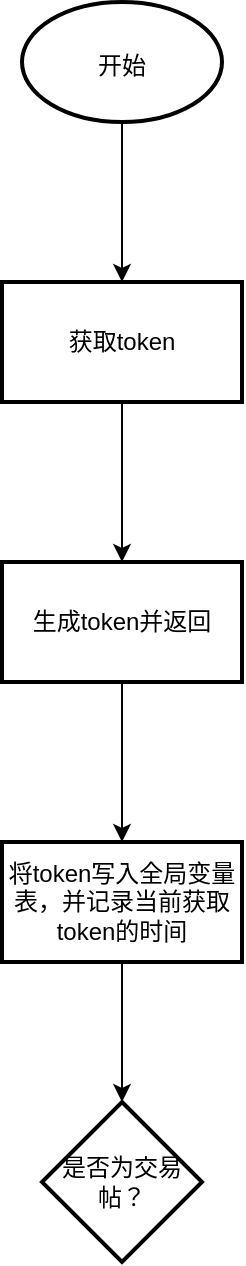 <mxfile version="15.7.3" type="device" pages="3"><diagram id="9lxuPxLHdv5arqM0B8B9" name="页面监听加载"><mxGraphModel dx="1038" dy="641" grid="1" gridSize="10" guides="1" tooltips="1" connect="1" arrows="1" fold="1" page="1" pageScale="1" pageWidth="1920" pageHeight="1200" math="0" shadow="0"><root><mxCell id="jcQryCBIfDhEvozeHaaQ-0"/><mxCell id="jcQryCBIfDhEvozeHaaQ-1" parent="jcQryCBIfDhEvozeHaaQ-0"/><mxCell id="vbX4BFHpU-1ildD5aXD3-2" value="" style="edgeStyle=orthogonalEdgeStyle;rounded=0;orthogonalLoop=1;jettySize=auto;html=1;fontSize=12;fontColor=#000000;" edge="1" parent="jcQryCBIfDhEvozeHaaQ-1" source="vbX4BFHpU-1ildD5aXD3-0" target="vbX4BFHpU-1ildD5aXD3-1"><mxGeometry relative="1" as="geometry"/></mxCell><mxCell id="vbX4BFHpU-1ildD5aXD3-0" value="&lt;font style=&quot;font-size: 12px&quot;&gt;开始&lt;/font&gt;" style="strokeWidth=2;html=1;shape=mxgraph.flowchart.start_1;whiteSpace=wrap;fontSize=16;fontColor=#000000;" vertex="1" parent="jcQryCBIfDhEvozeHaaQ-1"><mxGeometry x="320" y="120" width="100" height="60" as="geometry"/></mxCell><mxCell id="vbX4BFHpU-1ildD5aXD3-4" value="" style="edgeStyle=orthogonalEdgeStyle;rounded=0;orthogonalLoop=1;jettySize=auto;html=1;fontSize=12;fontColor=#000000;" edge="1" parent="jcQryCBIfDhEvozeHaaQ-1" source="vbX4BFHpU-1ildD5aXD3-1" target="vbX4BFHpU-1ildD5aXD3-3"><mxGeometry relative="1" as="geometry"/></mxCell><mxCell id="vbX4BFHpU-1ildD5aXD3-1" value="获取token" style="whiteSpace=wrap;html=1;fontSize=12;fontColor=#000000;strokeWidth=2;" vertex="1" parent="jcQryCBIfDhEvozeHaaQ-1"><mxGeometry x="310" y="260" width="120" height="60" as="geometry"/></mxCell><mxCell id="vbX4BFHpU-1ildD5aXD3-6" value="" style="edgeStyle=orthogonalEdgeStyle;rounded=0;orthogonalLoop=1;jettySize=auto;html=1;fontSize=12;fontColor=#000000;" edge="1" parent="jcQryCBIfDhEvozeHaaQ-1" source="vbX4BFHpU-1ildD5aXD3-3" target="vbX4BFHpU-1ildD5aXD3-5"><mxGeometry relative="1" as="geometry"/></mxCell><mxCell id="vbX4BFHpU-1ildD5aXD3-3" value="生成token并返回" style="whiteSpace=wrap;html=1;fontSize=12;fontColor=#000000;strokeWidth=2;" vertex="1" parent="jcQryCBIfDhEvozeHaaQ-1"><mxGeometry x="310" y="400" width="120" height="60" as="geometry"/></mxCell><mxCell id="vbX4BFHpU-1ildD5aXD3-10" value="" style="edgeStyle=orthogonalEdgeStyle;rounded=0;orthogonalLoop=1;jettySize=auto;html=1;fontSize=12;fontColor=#000000;" edge="1" parent="jcQryCBIfDhEvozeHaaQ-1" source="vbX4BFHpU-1ildD5aXD3-5" target="vbX4BFHpU-1ildD5aXD3-9"><mxGeometry relative="1" as="geometry"/></mxCell><mxCell id="vbX4BFHpU-1ildD5aXD3-5" value="&lt;span&gt;将token写入全局变量表，并记录当前获取token的时间&lt;/span&gt;" style="whiteSpace=wrap;html=1;fontColor=#000000;strokeWidth=2;" vertex="1" parent="jcQryCBIfDhEvozeHaaQ-1"><mxGeometry x="310" y="540" width="120" height="60" as="geometry"/></mxCell><mxCell id="vbX4BFHpU-1ildD5aXD3-9" value="是否为交易帖？" style="rhombus;whiteSpace=wrap;html=1;fontColor=#000000;strokeWidth=2;" vertex="1" parent="jcQryCBIfDhEvozeHaaQ-1"><mxGeometry x="330" y="670" width="80" height="80" as="geometry"/></mxCell></root></mxGraphModel></diagram><diagram id="W0v458UJ3tR6d_tDg_zP" name="发布帖子"><mxGraphModel dx="3141" dy="754" grid="1" gridSize="10" guides="1" tooltips="1" connect="1" arrows="1" fold="1" page="1" pageScale="1" pageWidth="1920" pageHeight="1200" math="0" shadow="0"><root><mxCell id="0"/><mxCell id="1" parent="0"/><mxCell id="JTKMZXBK9pselVvrjSC3-13" value="" style="edgeStyle=orthogonalEdgeStyle;rounded=0;orthogonalLoop=1;jettySize=auto;html=1;" edge="1" parent="1" source="JTKMZXBK9pselVvrjSC3-1" target="JTKMZXBK9pselVvrjSC3-12"><mxGeometry relative="1" as="geometry"/></mxCell><mxCell id="JTKMZXBK9pselVvrjSC3-1" value="开始" style="strokeWidth=2;html=1;shape=mxgraph.flowchart.start_1;whiteSpace=wrap;" vertex="1" parent="1"><mxGeometry x="150" y="70" width="100" height="60" as="geometry"/></mxCell><mxCell id="JTKMZXBK9pselVvrjSC3-15" value="" style="edgeStyle=orthogonalEdgeStyle;rounded=0;orthogonalLoop=1;jettySize=auto;html=1;" edge="1" parent="1" source="JTKMZXBK9pselVvrjSC3-12" target="JTKMZXBK9pselVvrjSC3-14"><mxGeometry relative="1" as="geometry"/></mxCell><mxCell id="JTKMZXBK9pselVvrjSC3-67" value="N" style="edgeLabel;html=1;align=center;verticalAlign=middle;resizable=0;points=[];fontSize=16;" vertex="1" connectable="0" parent="JTKMZXBK9pselVvrjSC3-15"><mxGeometry x="-0.897" y="2" relative="1" as="geometry"><mxPoint x="-1" as="offset"/></mxGeometry></mxCell><mxCell id="JTKMZXBK9pselVvrjSC3-57" style="edgeStyle=orthogonalEdgeStyle;rounded=0;orthogonalLoop=1;jettySize=auto;html=1;exitX=1;exitY=0.5;exitDx=0;exitDy=0;" edge="1" parent="1" source="JTKMZXBK9pselVvrjSC3-12" target="JTKMZXBK9pselVvrjSC3-18"><mxGeometry relative="1" as="geometry"/></mxCell><mxCell id="JTKMZXBK9pselVvrjSC3-68" value="Y" style="edgeLabel;html=1;align=center;verticalAlign=middle;resizable=0;points=[];fontSize=16;" vertex="1" connectable="0" parent="JTKMZXBK9pselVvrjSC3-57"><mxGeometry x="-0.74" relative="1" as="geometry"><mxPoint x="-1" as="offset"/></mxGeometry></mxCell><mxCell id="JTKMZXBK9pselVvrjSC3-12" value="是否为登录状态？" style="rhombus;whiteSpace=wrap;html=1;strokeWidth=2;" vertex="1" parent="1"><mxGeometry x="160" y="223" width="80" height="80" as="geometry"/></mxCell><mxCell id="JTKMZXBK9pselVvrjSC3-91" style="edgeStyle=orthogonalEdgeStyle;rounded=0;orthogonalLoop=1;jettySize=auto;html=1;exitX=0.5;exitY=1;exitDx=0;exitDy=0;entryX=0.5;entryY=0;entryDx=0;entryDy=0;fontSize=16;" edge="1" parent="1" source="JTKMZXBK9pselVvrjSC3-14" target="JTKMZXBK9pselVvrjSC3-26"><mxGeometry relative="1" as="geometry"/></mxCell><mxCell id="JTKMZXBK9pselVvrjSC3-14" value="弹出提示框" style="whiteSpace=wrap;html=1;strokeWidth=2;" vertex="1" parent="1"><mxGeometry x="-70" y="1023" width="120" height="60" as="geometry"/></mxCell><mxCell id="JTKMZXBK9pselVvrjSC3-21" value="" style="edgeStyle=orthogonalEdgeStyle;rounded=0;orthogonalLoop=1;jettySize=auto;html=1;" edge="1" parent="1" source="JTKMZXBK9pselVvrjSC3-18" target="JTKMZXBK9pselVvrjSC3-20"><mxGeometry relative="1" as="geometry"/></mxCell><mxCell id="JTKMZXBK9pselVvrjSC3-70" value="N" style="edgeLabel;html=1;align=center;verticalAlign=middle;resizable=0;points=[];fontSize=16;" vertex="1" connectable="0" parent="JTKMZXBK9pselVvrjSC3-21"><mxGeometry x="-0.217" relative="1" as="geometry"><mxPoint as="offset"/></mxGeometry></mxCell><mxCell id="JTKMZXBK9pselVvrjSC3-23" value="" style="edgeStyle=orthogonalEdgeStyle;rounded=0;orthogonalLoop=1;jettySize=auto;html=1;" edge="1" parent="1" source="JTKMZXBK9pselVvrjSC3-18" target="JTKMZXBK9pselVvrjSC3-22"><mxGeometry relative="1" as="geometry"/></mxCell><mxCell id="JTKMZXBK9pselVvrjSC3-71" value="Y" style="edgeLabel;html=1;align=center;verticalAlign=middle;resizable=0;points=[];fontSize=16;" vertex="1" connectable="0" parent="JTKMZXBK9pselVvrjSC3-23"><mxGeometry x="-0.176" y="3" relative="1" as="geometry"><mxPoint as="offset"/></mxGeometry></mxCell><mxCell id="JTKMZXBK9pselVvrjSC3-18" value="是否为交易帖？" style="rhombus;whiteSpace=wrap;html=1;strokeWidth=2;" vertex="1" parent="1"><mxGeometry x="370" y="343" width="80" height="80" as="geometry"/></mxCell><mxCell id="JTKMZXBK9pselVvrjSC3-29" value="Y" style="edgeStyle=orthogonalEdgeStyle;rounded=0;orthogonalLoop=1;jettySize=auto;html=1;fontSize=16;" edge="1" parent="1" source="JTKMZXBK9pselVvrjSC3-20" target="JTKMZXBK9pselVvrjSC3-28"><mxGeometry relative="1" as="geometry"/></mxCell><mxCell id="JTKMZXBK9pselVvrjSC3-64" style="edgeStyle=orthogonalEdgeStyle;rounded=0;orthogonalLoop=1;jettySize=auto;html=1;exitX=0;exitY=0.5;exitDx=0;exitDy=0;entryX=1;entryY=0.5;entryDx=0;entryDy=0;" edge="1" parent="1" source="JTKMZXBK9pselVvrjSC3-20" target="JTKMZXBK9pselVvrjSC3-14"><mxGeometry relative="1" as="geometry"/></mxCell><mxCell id="JTKMZXBK9pselVvrjSC3-72" value="N" style="edgeLabel;html=1;align=center;verticalAlign=middle;resizable=0;points=[];fontSize=16;" vertex="1" connectable="0" parent="JTKMZXBK9pselVvrjSC3-64"><mxGeometry x="-0.794" relative="1" as="geometry"><mxPoint as="offset"/></mxGeometry></mxCell><mxCell id="JTKMZXBK9pselVvrjSC3-20" value="是否已填写标题？" style="rhombus;whiteSpace=wrap;html=1;strokeWidth=2;" vertex="1" parent="1"><mxGeometry x="370" y="623" width="80" height="80" as="geometry"/></mxCell><mxCell id="JTKMZXBK9pselVvrjSC3-56" value="Y" style="edgeStyle=orthogonalEdgeStyle;rounded=0;orthogonalLoop=1;jettySize=auto;html=1;exitX=0.5;exitY=1;exitDx=0;exitDy=0;entryX=0.5;entryY=0;entryDx=0;entryDy=0;fontSize=16;" edge="1" parent="1" source="JTKMZXBK9pselVvrjSC3-22" target="JTKMZXBK9pselVvrjSC3-24"><mxGeometry relative="1" as="geometry"/></mxCell><mxCell id="JTKMZXBK9pselVvrjSC3-85" style="edgeStyle=orthogonalEdgeStyle;rounded=0;orthogonalLoop=1;jettySize=auto;html=1;exitX=1;exitY=0.5;exitDx=0;exitDy=0;entryX=0;entryY=0.5;entryDx=0;entryDy=0;fontSize=16;" edge="1" parent="1" source="JTKMZXBK9pselVvrjSC3-22" target="JTKMZXBK9pselVvrjSC3-76"><mxGeometry relative="1" as="geometry"/></mxCell><mxCell id="JTKMZXBK9pselVvrjSC3-86" value="N" style="edgeLabel;html=1;align=center;verticalAlign=middle;resizable=0;points=[];fontSize=16;" vertex="1" connectable="0" parent="JTKMZXBK9pselVvrjSC3-85"><mxGeometry x="-0.908" y="2" relative="1" as="geometry"><mxPoint x="1" as="offset"/></mxGeometry></mxCell><mxCell id="JTKMZXBK9pselVvrjSC3-22" value="是否已填写商品价格？" style="rhombus;whiteSpace=wrap;html=1;strokeWidth=2;" vertex="1" parent="1"><mxGeometry x="650" y="433" width="80" height="80" as="geometry"/></mxCell><mxCell id="JTKMZXBK9pselVvrjSC3-33" value="Y" style="edgeStyle=orthogonalEdgeStyle;rounded=0;orthogonalLoop=1;jettySize=auto;html=1;fontSize=16;" edge="1" parent="1" source="JTKMZXBK9pselVvrjSC3-24" target="JTKMZXBK9pselVvrjSC3-32"><mxGeometry relative="1" as="geometry"/></mxCell><mxCell id="JTKMZXBK9pselVvrjSC3-78" style="edgeStyle=orthogonalEdgeStyle;rounded=0;orthogonalLoop=1;jettySize=auto;html=1;exitX=1;exitY=0.5;exitDx=0;exitDy=0;entryX=0;entryY=0.5;entryDx=0;entryDy=0;fontSize=16;" edge="1" parent="1" source="JTKMZXBK9pselVvrjSC3-24" target="JTKMZXBK9pselVvrjSC3-76"><mxGeometry relative="1" as="geometry"/></mxCell><mxCell id="JTKMZXBK9pselVvrjSC3-24" value="是否已填写商品信息？" style="rhombus;whiteSpace=wrap;html=1;strokeWidth=2;" vertex="1" parent="1"><mxGeometry x="650" y="623" width="80" height="80" as="geometry"/></mxCell><mxCell id="JTKMZXBK9pselVvrjSC3-26" value="结束" style="ellipse;whiteSpace=wrap;html=1;strokeWidth=2;" vertex="1" parent="1"><mxGeometry x="-70" y="1163" width="120" height="60" as="geometry"/></mxCell><mxCell id="JTKMZXBK9pselVvrjSC3-31" value="Y" style="edgeStyle=orthogonalEdgeStyle;rounded=0;orthogonalLoop=1;jettySize=auto;html=1;fontSize=16;" edge="1" parent="1" source="JTKMZXBK9pselVvrjSC3-28" target="JTKMZXBK9pselVvrjSC3-30"><mxGeometry relative="1" as="geometry"/></mxCell><mxCell id="JTKMZXBK9pselVvrjSC3-65" style="edgeStyle=orthogonalEdgeStyle;rounded=0;orthogonalLoop=1;jettySize=auto;html=1;exitX=0;exitY=0.5;exitDx=0;exitDy=0;entryX=1;entryY=0.5;entryDx=0;entryDy=0;" edge="1" parent="1" source="JTKMZXBK9pselVvrjSC3-28" target="JTKMZXBK9pselVvrjSC3-14"><mxGeometry relative="1" as="geometry"/></mxCell><mxCell id="JTKMZXBK9pselVvrjSC3-73" value="N" style="edgeLabel;html=1;align=center;verticalAlign=middle;resizable=0;points=[];fontSize=16;" vertex="1" connectable="0" parent="JTKMZXBK9pselVvrjSC3-65"><mxGeometry x="-0.711" relative="1" as="geometry"><mxPoint as="offset"/></mxGeometry></mxCell><mxCell id="JTKMZXBK9pselVvrjSC3-28" value="是否已填写标签" style="rhombus;whiteSpace=wrap;html=1;strokeWidth=2;" vertex="1" parent="1"><mxGeometry x="370" y="833" width="80" height="80" as="geometry"/></mxCell><mxCell id="JTKMZXBK9pselVvrjSC3-66" style="edgeStyle=orthogonalEdgeStyle;rounded=0;orthogonalLoop=1;jettySize=auto;html=1;exitX=0;exitY=0.5;exitDx=0;exitDy=0;entryX=1;entryY=0.5;entryDx=0;entryDy=0;" edge="1" parent="1" source="JTKMZXBK9pselVvrjSC3-30" target="JTKMZXBK9pselVvrjSC3-14"><mxGeometry relative="1" as="geometry"><mxPoint x="50" y="1033.0" as="targetPoint"/></mxGeometry></mxCell><mxCell id="JTKMZXBK9pselVvrjSC3-74" value="N" style="edgeLabel;html=1;align=center;verticalAlign=middle;resizable=0;points=[];fontSize=16;" vertex="1" connectable="0" parent="JTKMZXBK9pselVvrjSC3-66"><mxGeometry x="-0.603" y="-5" relative="1" as="geometry"><mxPoint as="offset"/></mxGeometry></mxCell><mxCell id="JTKMZXBK9pselVvrjSC3-96" value="" style="edgeStyle=orthogonalEdgeStyle;rounded=0;orthogonalLoop=1;jettySize=auto;html=1;fontSize=16;exitX=0.5;exitY=1;exitDx=0;exitDy=0;" edge="1" parent="1" source="JTKMZXBK9pselVvrjSC3-30" target="JTKMZXBK9pselVvrjSC3-95"><mxGeometry relative="1" as="geometry"/></mxCell><mxCell id="JTKMZXBK9pselVvrjSC3-30" value="是否已上传图片？" style="rhombus;whiteSpace=wrap;html=1;strokeWidth=2;" vertex="1" parent="1"><mxGeometry x="370" y="1013" width="80" height="80" as="geometry"/></mxCell><mxCell id="JTKMZXBK9pselVvrjSC3-35" value="Y" style="edgeStyle=orthogonalEdgeStyle;rounded=0;orthogonalLoop=1;jettySize=auto;html=1;fontSize=16;" edge="1" parent="1" source="JTKMZXBK9pselVvrjSC3-32" target="JTKMZXBK9pselVvrjSC3-34"><mxGeometry relative="1" as="geometry"/></mxCell><mxCell id="JTKMZXBK9pselVvrjSC3-79" style="edgeStyle=orthogonalEdgeStyle;rounded=0;orthogonalLoop=1;jettySize=auto;html=1;exitX=1;exitY=0.5;exitDx=0;exitDy=0;fontSize=16;entryX=0;entryY=0.5;entryDx=0;entryDy=0;" edge="1" parent="1" source="JTKMZXBK9pselVvrjSC3-32" target="JTKMZXBK9pselVvrjSC3-76"><mxGeometry relative="1" as="geometry"><mxPoint x="1010" y="1023.0" as="targetPoint"/></mxGeometry></mxCell><mxCell id="JTKMZXBK9pselVvrjSC3-89" value="N" style="edgeLabel;html=1;align=center;verticalAlign=middle;resizable=0;points=[];fontSize=16;" vertex="1" connectable="0" parent="JTKMZXBK9pselVvrjSC3-79"><mxGeometry x="-0.839" y="3" relative="1" as="geometry"><mxPoint x="1" as="offset"/></mxGeometry></mxCell><mxCell id="JTKMZXBK9pselVvrjSC3-32" value="是否已填写交易地点？" style="rhombus;whiteSpace=wrap;html=1;strokeWidth=2;" vertex="1" parent="1"><mxGeometry x="650" y="833" width="80" height="80" as="geometry"/></mxCell><mxCell id="JTKMZXBK9pselVvrjSC3-80" style="edgeStyle=orthogonalEdgeStyle;rounded=0;orthogonalLoop=1;jettySize=auto;html=1;exitX=1;exitY=0.5;exitDx=0;exitDy=0;entryX=0;entryY=0.5;entryDx=0;entryDy=0;fontSize=16;" edge="1" parent="1" source="JTKMZXBK9pselVvrjSC3-34" target="JTKMZXBK9pselVvrjSC3-76"><mxGeometry relative="1" as="geometry"/></mxCell><mxCell id="JTKMZXBK9pselVvrjSC3-90" value="N" style="edgeLabel;html=1;align=center;verticalAlign=middle;resizable=0;points=[];fontSize=16;" vertex="1" connectable="0" parent="JTKMZXBK9pselVvrjSC3-80"><mxGeometry x="-0.719" y="3" relative="1" as="geometry"><mxPoint x="1" as="offset"/></mxGeometry></mxCell><mxCell id="JTKMZXBK9pselVvrjSC3-98" style="edgeStyle=orthogonalEdgeStyle;rounded=0;orthogonalLoop=1;jettySize=auto;html=1;exitX=0.5;exitY=1;exitDx=0;exitDy=0;entryX=0.5;entryY=0;entryDx=0;entryDy=0;fontSize=16;" edge="1" parent="1" source="JTKMZXBK9pselVvrjSC3-34" target="JTKMZXBK9pselVvrjSC3-95"><mxGeometry relative="1" as="geometry"/></mxCell><mxCell id="JTKMZXBK9pselVvrjSC3-34" value="是否已填写联系方式？" style="rhombus;whiteSpace=wrap;html=1;strokeWidth=2;" vertex="1" parent="1"><mxGeometry x="650" y="1013" width="80" height="80" as="geometry"/></mxCell><mxCell id="JTKMZXBK9pselVvrjSC3-93" value="" style="edgeStyle=orthogonalEdgeStyle;rounded=0;orthogonalLoop=1;jettySize=auto;html=1;fontSize=16;" edge="1" parent="1" source="JTKMZXBK9pselVvrjSC3-76" target="JTKMZXBK9pselVvrjSC3-92"><mxGeometry relative="1" as="geometry"/></mxCell><mxCell id="JTKMZXBK9pselVvrjSC3-76" value="弹出提示框" style="whiteSpace=wrap;html=1;strokeWidth=2;" vertex="1" parent="1"><mxGeometry x="1010" y="1023" width="120" height="60" as="geometry"/></mxCell><mxCell id="JTKMZXBK9pselVvrjSC3-87" value="N" style="edgeLabel;html=1;align=center;verticalAlign=middle;resizable=0;points=[];fontSize=16;" vertex="1" connectable="0" parent="1"><mxGeometry x="780.004" y="483" as="geometry"><mxPoint x="-8" y="175" as="offset"/></mxGeometry></mxCell><mxCell id="JTKMZXBK9pselVvrjSC3-92" value="结束" style="ellipse;whiteSpace=wrap;html=1;strokeWidth=2;" vertex="1" parent="1"><mxGeometry x="1010" y="1153" width="120" height="60" as="geometry"/></mxCell><mxCell id="JTKMZXBK9pselVvrjSC3-100" value="" style="edgeStyle=orthogonalEdgeStyle;rounded=0;orthogonalLoop=1;jettySize=auto;html=1;fontSize=16;" edge="1" parent="1" source="JTKMZXBK9pselVvrjSC3-95" target="JTKMZXBK9pselVvrjSC3-99"><mxGeometry relative="1" as="geometry"/></mxCell><mxCell id="JTKMZXBK9pselVvrjSC3-95" value="获取对象存储凭证" style="whiteSpace=wrap;html=1;strokeWidth=2;" vertex="1" parent="1"><mxGeometry x="490" y="1313" width="120" height="60" as="geometry"/></mxCell><mxCell id="JTKMZXBK9pselVvrjSC3-104" value="" style="edgeStyle=orthogonalEdgeStyle;rounded=0;orthogonalLoop=1;jettySize=auto;html=1;fontSize=16;" edge="1" parent="1" source="JTKMZXBK9pselVvrjSC3-99" target="JTKMZXBK9pselVvrjSC3-103"><mxGeometry relative="1" as="geometry"/></mxCell><mxCell id="JTKMZXBK9pselVvrjSC3-99" value="配置腾讯云COS，获取凭证，并返回" style="whiteSpace=wrap;html=1;strokeWidth=2;" vertex="1" parent="1"><mxGeometry x="1530" y="1413" width="120" height="60" as="geometry"/></mxCell><mxCell id="JTKMZXBK9pselVvrjSC3-108" value="N" style="edgeStyle=orthogonalEdgeStyle;rounded=0;orthogonalLoop=1;jettySize=auto;html=1;fontSize=16;" edge="1" parent="1" source="JTKMZXBK9pselVvrjSC3-103" target="JTKMZXBK9pselVvrjSC3-107"><mxGeometry relative="1" as="geometry"/></mxCell><mxCell id="JTKMZXBK9pselVvrjSC3-112" value="Y" style="edgeStyle=orthogonalEdgeStyle;rounded=0;orthogonalLoop=1;jettySize=auto;html=1;fontSize=16;" edge="1" parent="1" source="JTKMZXBK9pselVvrjSC3-103" target="JTKMZXBK9pselVvrjSC3-111"><mxGeometry relative="1" as="geometry"/></mxCell><mxCell id="JTKMZXBK9pselVvrjSC3-103" value="是否成功返回凭证？" style="rhombus;whiteSpace=wrap;html=1;strokeWidth=2;" vertex="1" parent="1"><mxGeometry x="510" y="1583" width="80" height="80" as="geometry"/></mxCell><mxCell id="JTKMZXBK9pselVvrjSC3-110" value="" style="edgeStyle=orthogonalEdgeStyle;rounded=0;orthogonalLoop=1;jettySize=auto;html=1;fontSize=16;" edge="1" parent="1" source="JTKMZXBK9pselVvrjSC3-107" target="JTKMZXBK9pselVvrjSC3-109"><mxGeometry relative="1" as="geometry"/></mxCell><mxCell id="JTKMZXBK9pselVvrjSC3-107" value="控制台提示密钥异常" style="whiteSpace=wrap;html=1;strokeWidth=2;" vertex="1" parent="1"><mxGeometry x="300" y="1593" width="120" height="60" as="geometry"/></mxCell><mxCell id="JTKMZXBK9pselVvrjSC3-109" value="结束" style="ellipse;whiteSpace=wrap;html=1;strokeWidth=2;" vertex="1" parent="1"><mxGeometry x="100" y="1593" width="120" height="60" as="geometry"/></mxCell><mxCell id="JTKMZXBK9pselVvrjSC3-114" value="" style="edgeStyle=orthogonalEdgeStyle;rounded=0;orthogonalLoop=1;jettySize=auto;html=1;fontSize=16;" edge="1" parent="1" source="JTKMZXBK9pselVvrjSC3-111" target="JTKMZXBK9pselVvrjSC3-113"><mxGeometry relative="1" as="geometry"/></mxCell><mxCell id="JTKMZXBK9pselVvrjSC3-111" value="利用凭证生成COS对象" style="whiteSpace=wrap;html=1;strokeWidth=2;" vertex="1" parent="1"><mxGeometry x="490" y="1753" width="120" height="60" as="geometry"/></mxCell><mxCell id="JTKMZXBK9pselVvrjSC3-116" value="" style="edgeStyle=orthogonalEdgeStyle;rounded=0;orthogonalLoop=1;jettySize=auto;html=1;fontSize=16;" edge="1" parent="1" source="JTKMZXBK9pselVvrjSC3-113" target="JTKMZXBK9pselVvrjSC3-115"><mxGeometry relative="1" as="geometry"/></mxCell><mxCell id="JTKMZXBK9pselVvrjSC3-113" value="上传图片到腾讯云COS" style="whiteSpace=wrap;html=1;strokeWidth=2;" vertex="1" parent="1"><mxGeometry x="490" y="1893" width="120" height="60" as="geometry"/></mxCell><mxCell id="kY10T7xrN2Q1fK_r3Eow-3" value="" style="edgeStyle=orthogonalEdgeStyle;rounded=0;orthogonalLoop=1;jettySize=auto;html=1;fontSize=16;fontColor=#000000;" edge="1" parent="1" source="JTKMZXBK9pselVvrjSC3-115" target="kY10T7xrN2Q1fK_r3Eow-2"><mxGeometry relative="1" as="geometry"/></mxCell><mxCell id="JTKMZXBK9pselVvrjSC3-115" value="让微信用户订阅帖子的消息" style="whiteSpace=wrap;html=1;strokeWidth=2;" vertex="1" parent="1"><mxGeometry x="490" y="2033" width="120" height="60" as="geometry"/></mxCell><mxCell id="kY10T7xrN2Q1fK_r3Eow-5" value="N" style="edgeStyle=orthogonalEdgeStyle;rounded=0;orthogonalLoop=1;jettySize=auto;html=1;fontSize=16;fontColor=#000000;" edge="1" parent="1" source="kY10T7xrN2Q1fK_r3Eow-2" target="kY10T7xrN2Q1fK_r3Eow-4"><mxGeometry relative="1" as="geometry"/></mxCell><mxCell id="kY10T7xrN2Q1fK_r3Eow-7" value="Y" style="edgeStyle=orthogonalEdgeStyle;rounded=0;orthogonalLoop=1;jettySize=auto;html=1;fontSize=16;fontColor=#000000;" edge="1" parent="1" source="kY10T7xrN2Q1fK_r3Eow-2" target="kY10T7xrN2Q1fK_r3Eow-6"><mxGeometry relative="1" as="geometry"/></mxCell><mxCell id="kY10T7xrN2Q1fK_r3Eow-2" value="是否为交易帖？" style="rhombus;whiteSpace=wrap;html=1;strokeWidth=2;" vertex="1" parent="1"><mxGeometry x="510" y="2163" width="80" height="80" as="geometry"/></mxCell><mxCell id="kY10T7xrN2Q1fK_r3Eow-11" value="" style="edgeStyle=orthogonalEdgeStyle;rounded=0;orthogonalLoop=1;jettySize=auto;html=1;fontSize=16;fontColor=#000000;" edge="1" parent="1" source="kY10T7xrN2Q1fK_r3Eow-4" target="kY10T7xrN2Q1fK_r3Eow-10"><mxGeometry relative="1" as="geometry"/></mxCell><mxCell id="kY10T7xrN2Q1fK_r3Eow-4" value="将帖子的发布时间、图片路径、图片名称传到后台" style="whiteSpace=wrap;html=1;strokeWidth=2;" vertex="1" parent="1"><mxGeometry x="180" y="2173" width="120" height="60" as="geometry"/></mxCell><mxCell id="kY10T7xrN2Q1fK_r3Eow-6" value="" style="whiteSpace=wrap;html=1;strokeWidth=2;" vertex="1" parent="1"><mxGeometry x="730" y="2173" width="120" height="60" as="geometry"/></mxCell><mxCell id="kY10T7xrN2Q1fK_r3Eow-10" value="将新帖子信息写入数据库" style="whiteSpace=wrap;html=1;strokeWidth=2;" vertex="1" parent="1"><mxGeometry x="180" y="2313" width="120" height="60" as="geometry"/></mxCell></root></mxGraphModel></diagram><diagram id="EbwKYw7uep4NW37w6gzy" name="页面监听卸载"><mxGraphModel dx="1038" dy="641" grid="1" gridSize="10" guides="1" tooltips="1" connect="1" arrows="1" fold="1" page="1" pageScale="1" pageWidth="1920" pageHeight="1200" math="0" shadow="0"><root><mxCell id="DtgYUh0XQzHrs8VrDepu-0"/><mxCell id="DtgYUh0XQzHrs8VrDepu-1" parent="DtgYUh0XQzHrs8VrDepu-0"/></root></mxGraphModel></diagram></mxfile>